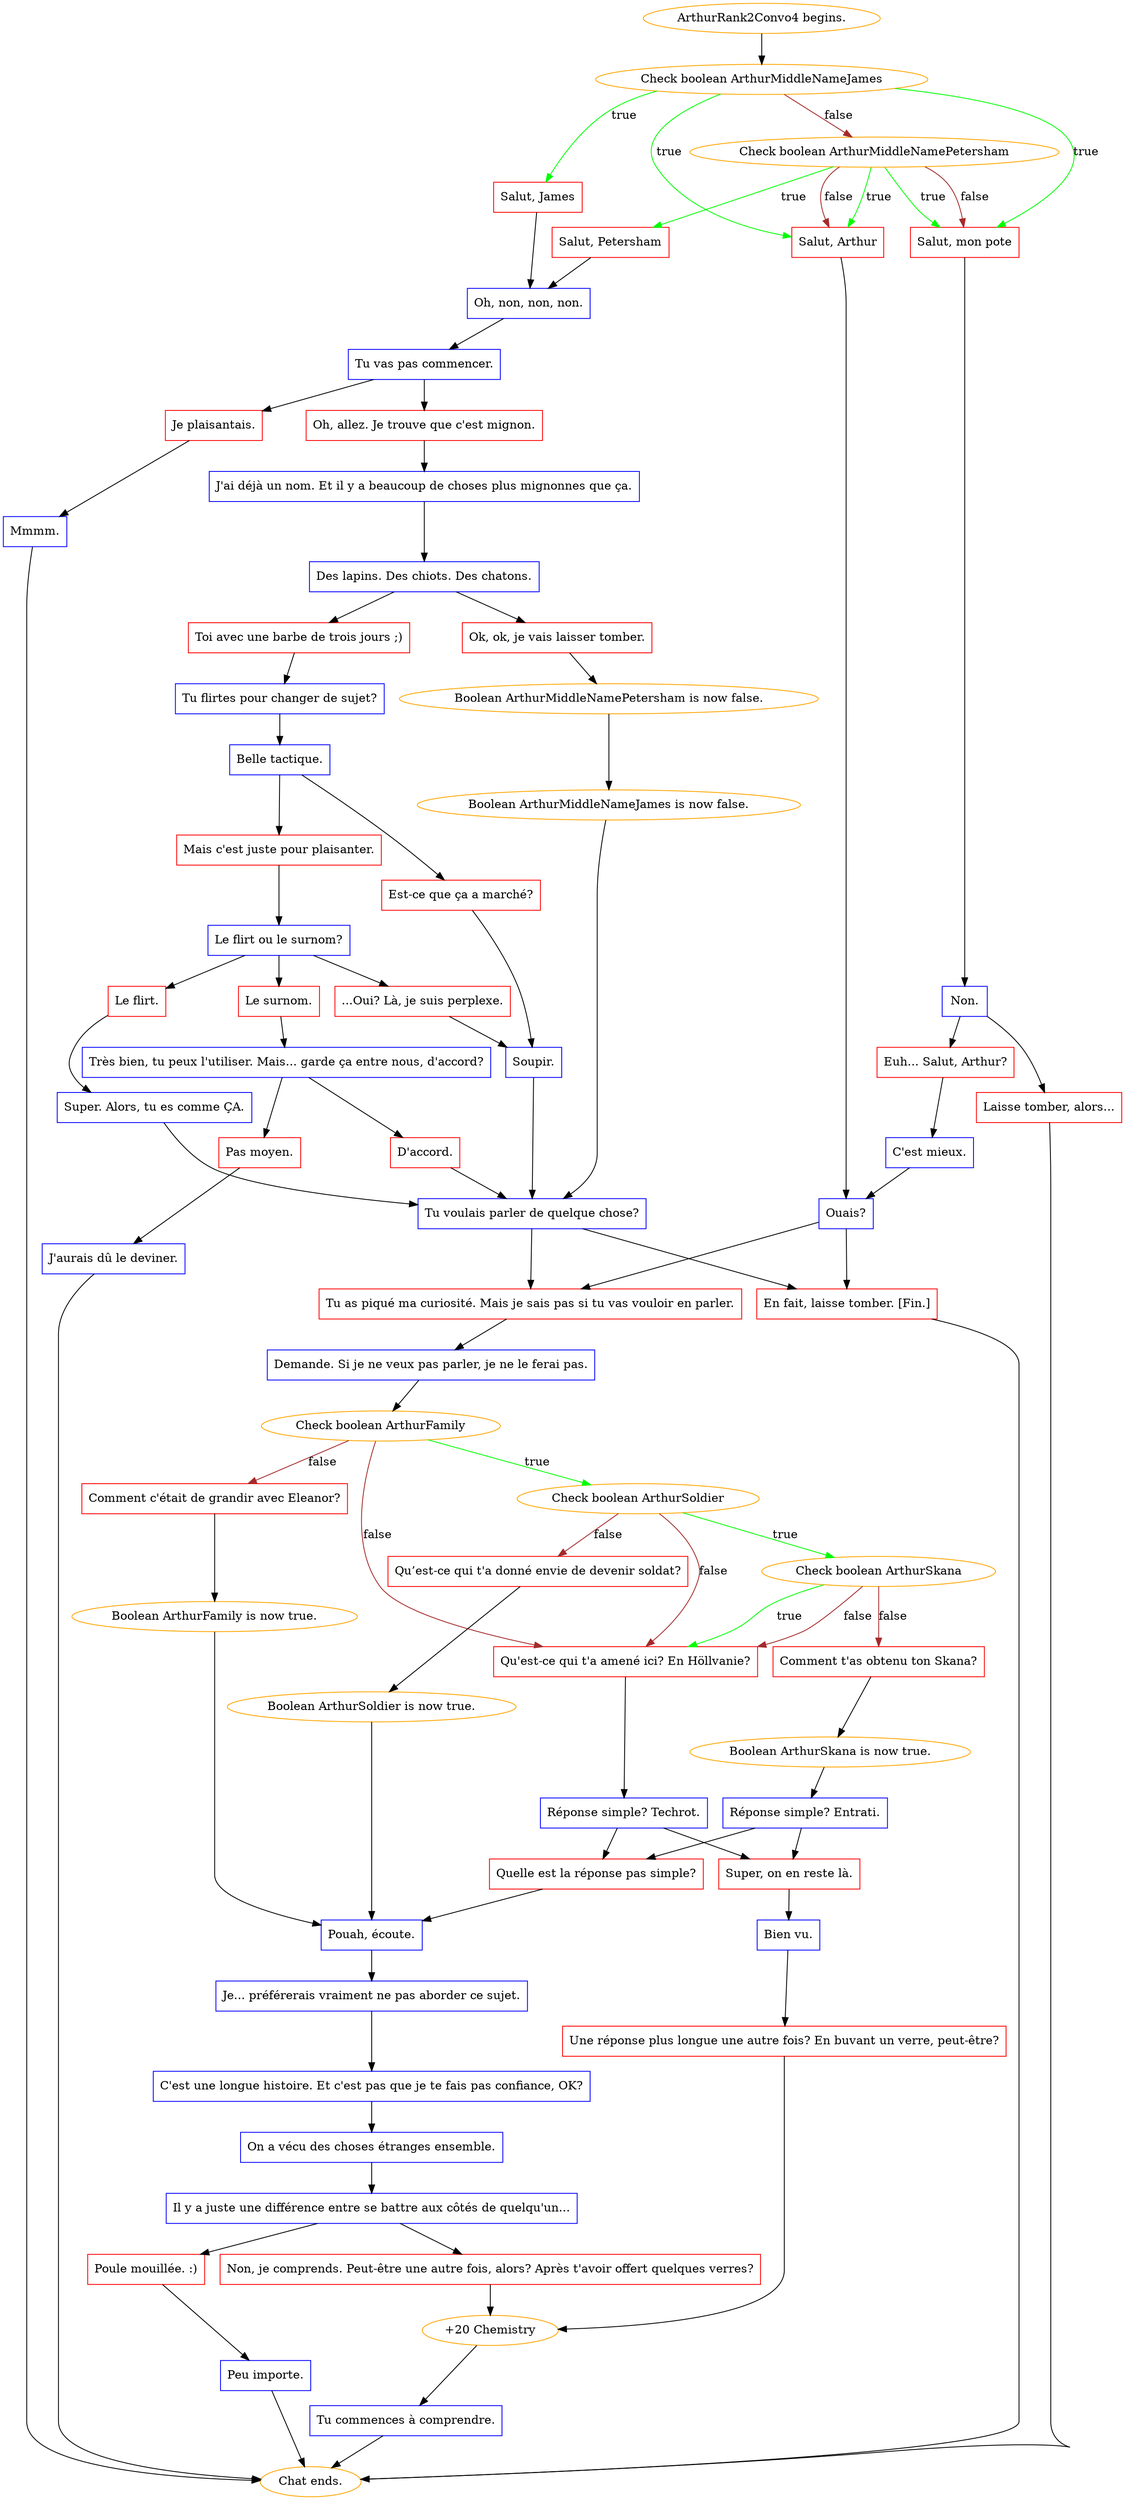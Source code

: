 digraph {
	"ArthurRank2Convo4 begins." [color=orange];
		"ArthurRank2Convo4 begins." -> j2624391343;
	j2624391343 [label="Check boolean ArthurMiddleNameJames",color=orange];
		j2624391343 -> j2583916425 [label=true,color=green];
		j2624391343 -> j3891586732 [label=true,color=green];
		j2624391343 -> j3730494219 [label=true,color=green];
		j2624391343 -> j3158952704 [label=false,color=brown];
	j2583916425 [label="Salut, James",shape=box,color=red];
		j2583916425 -> j3604411842;
	j3891586732 [label="Salut, Arthur",shape=box,color=red];
		j3891586732 -> j2003373068;
	j3730494219 [label="Salut, mon pote",shape=box,color=red];
		j3730494219 -> j4152557698;
	j3158952704 [label="Check boolean ArthurMiddleNamePetersham",color=orange];
		j3158952704 -> j2211018959 [label=true,color=green];
		j3158952704 -> j3891586732 [label=true,color=green];
		j3158952704 -> j3730494219 [label=true,color=green];
		j3158952704 -> j3891586732 [label=false,color=brown];
		j3158952704 -> j3730494219 [label=false,color=brown];
	j3604411842 [label="Oh, non, non, non.",shape=box,color=blue];
		j3604411842 -> j1075627175;
	j2003373068 [label="Ouais?",shape=box,color=blue];
		j2003373068 -> j3508640322;
		j2003373068 -> j3792763187;
	j4152557698 [label="Non.",shape=box,color=blue];
		j4152557698 -> j1962426546;
		j4152557698 -> j3616200313;
	j2211018959 [label="Salut, Petersham",shape=box,color=red];
		j2211018959 -> j3604411842;
	j1075627175 [label="Tu vas pas commencer.",shape=box,color=blue];
		j1075627175 -> j123027225;
		j1075627175 -> j1978823295;
	j3508640322 [label="Tu as piqué ma curiosité. Mais je sais pas si tu vas vouloir en parler.",shape=box,color=red];
		j3508640322 -> j3426354982;
	j3792763187 [label="En fait, laisse tomber. [Fin.]",shape=box,color=red];
		j3792763187 -> "Chat ends.";
	j1962426546 [label="Laisse tomber, alors...",shape=box,color=red];
		j1962426546 -> "Chat ends.";
	j3616200313 [label="Euh... Salut, Arthur?",shape=box,color=red];
		j3616200313 -> j1069324234;
	j123027225 [label="Oh, allez. Je trouve que c'est mignon.",shape=box,color=red];
		j123027225 -> j3835587759;
	j1978823295 [label="Je plaisantais.",shape=box,color=red];
		j1978823295 -> j2619831927;
	j3426354982 [label="Demande. Si je ne veux pas parler, je ne le ferai pas.",shape=box,color=blue];
		j3426354982 -> j4236281560;
	"Chat ends." [color=orange];
	j1069324234 [label="C'est mieux.",shape=box,color=blue];
		j1069324234 -> j2003373068;
	j3835587759 [label="J'ai déjà un nom. Et il y a beaucoup de choses plus mignonnes que ça.",shape=box,color=blue];
		j3835587759 -> j863068550;
	j2619831927 [label="Mmmm.",shape=box,color=blue];
		j2619831927 -> "Chat ends.";
	j4236281560 [label="Check boolean ArthurFamily",color=orange];
		j4236281560 -> j1869425841 [label=true,color=green];
		j4236281560 -> j1306160422 [label=false,color=brown];
		j4236281560 -> j3137666810 [label=false,color=brown];
	j863068550 [label="Des lapins. Des chiots. Des chatons.",shape=box,color=blue];
		j863068550 -> j2620468158;
		j863068550 -> j1204121914;
	j1869425841 [label="Check boolean ArthurSoldier",color=orange];
		j1869425841 -> j1478627454 [label=true,color=green];
		j1869425841 -> j2309528985 [label=false,color=brown];
		j1869425841 -> j3137666810 [label=false,color=brown];
	j1306160422 [label="Comment c'était de grandir avec Eleanor?",shape=box,color=red];
		j1306160422 -> j3791368921;
	j3137666810 [label="Qu'est-ce qui t'a amené ici? En Höllvanie?",shape=box,color=red];
		j3137666810 -> j105482849;
	j2620468158 [label="Toi avec une barbe de trois jours ;)",shape=box,color=red];
		j2620468158 -> j2597134102;
	j1204121914 [label="Ok, ok, je vais laisser tomber.",shape=box,color=red];
		j1204121914 -> j1308406048;
	j1478627454 [label="Check boolean ArthurSkana",color=orange];
		j1478627454 -> j3137666810 [label=true,color=green];
		j1478627454 -> j1603266018 [label=false,color=brown];
		j1478627454 -> j3137666810 [label=false,color=brown];
	j2309528985 [label="Qu’est-ce qui t'a donné envie de devenir soldat?",shape=box,color=red];
		j2309528985 -> j2350497934;
	j3791368921 [label="Boolean ArthurFamily is now true.",color=orange];
		j3791368921 -> j3290664022;
	j105482849 [label="Réponse simple? Techrot.",shape=box,color=blue];
		j105482849 -> j2533594289;
		j105482849 -> j1908814002;
	j2597134102 [label="Tu flirtes pour changer de sujet?",shape=box,color=blue];
		j2597134102 -> j4063595212;
	j1308406048 [label="Boolean ArthurMiddleNamePetersham is now false.",color=orange];
		j1308406048 -> j3112900804;
	j1603266018 [label="Comment t'as obtenu ton Skana?",shape=box,color=red];
		j1603266018 -> j4082567426;
	j2350497934 [label="Boolean ArthurSoldier is now true.",color=orange];
		j2350497934 -> j3290664022;
	j3290664022 [label="Pouah, écoute.",shape=box,color=blue];
		j3290664022 -> j1754019722;
	j2533594289 [label="Super, on en reste là.",shape=box,color=red];
		j2533594289 -> j2624485332;
	j1908814002 [label="Quelle est la réponse pas simple?",shape=box,color=red];
		j1908814002 -> j3290664022;
	j4063595212 [label="Belle tactique.",shape=box,color=blue];
		j4063595212 -> j2498898015;
		j4063595212 -> j2010045913;
	j3112900804 [label="Boolean ArthurMiddleNameJames is now false.",color=orange];
		j3112900804 -> j1640396870;
	j4082567426 [label="Boolean ArthurSkana is now true.",color=orange];
		j4082567426 -> j2859172217;
	j1754019722 [label="Je... préférerais vraiment ne pas aborder ce sujet.",shape=box,color=blue];
		j1754019722 -> j2122581915;
	j2624485332 [label="Bien vu.",shape=box,color=blue];
		j2624485332 -> j214310009;
	j2498898015 [label="Est-ce que ça a marché?",shape=box,color=red];
		j2498898015 -> j1896658075;
	j2010045913 [label="Mais c'est juste pour plaisanter.",shape=box,color=red];
		j2010045913 -> j1233083771;
	j1640396870 [label="Tu voulais parler de quelque chose?",shape=box,color=blue];
		j1640396870 -> j3508640322;
		j1640396870 -> j3792763187;
	j2859172217 [label="Réponse simple? Entrati.",shape=box,color=blue];
		j2859172217 -> j2533594289;
		j2859172217 -> j1908814002;
	j2122581915 [label="C'est une longue histoire. Et c'est pas que je te fais pas confiance, OK?",shape=box,color=blue];
		j2122581915 -> j2764429203;
	j214310009 [label="Une réponse plus longue une autre fois? En buvant un verre, peut-être?",shape=box,color=red];
		j214310009 -> j3528289640;
	j1896658075 [label="Soupir.",shape=box,color=blue];
		j1896658075 -> j1640396870;
	j1233083771 [label="Le flirt ou le surnom?",shape=box,color=blue];
		j1233083771 -> j2885810358;
		j1233083771 -> j3190293766;
		j1233083771 -> j13799377;
	j2764429203 [label="On a vécu des choses étranges ensemble.",shape=box,color=blue];
		j2764429203 -> j559240464;
	j3528289640 [label="+20 Chemistry",color=orange];
		j3528289640 -> j2733662081;
	j2885810358 [label="...Oui? Là, je suis perplexe.",shape=box,color=red];
		j2885810358 -> j1896658075;
	j3190293766 [label="Le flirt.",shape=box,color=red];
		j3190293766 -> j2812142408;
	j13799377 [label="Le surnom.",shape=box,color=red];
		j13799377 -> j3426523842;
	j559240464 [label="Il y a juste une différence entre se battre aux côtés de quelqu'un...",shape=box,color=blue];
		j559240464 -> j1721040004;
		j559240464 -> j1078626755;
	j2733662081 [label="Tu commences à comprendre.",shape=box,color=blue];
		j2733662081 -> "Chat ends.";
	j2812142408 [label="Super. Alors, tu es comme ÇA.",shape=box,color=blue];
		j2812142408 -> j1640396870;
	j3426523842 [label="Très bien, tu peux l'utiliser. Mais... garde ça entre nous, d'accord?",shape=box,color=blue];
		j3426523842 -> j4156650478;
		j3426523842 -> j737062568;
	j1721040004 [label="Non, je comprends. Peut-être une autre fois, alors? Après t'avoir offert quelques verres?",shape=box,color=red];
		j1721040004 -> j3528289640;
	j1078626755 [label="Poule mouillée. :)",shape=box,color=red];
		j1078626755 -> j1291578538;
	j4156650478 [label="D'accord.",shape=box,color=red];
		j4156650478 -> j1640396870;
	j737062568 [label="Pas moyen.",shape=box,color=red];
		j737062568 -> j3583507723;
	j1291578538 [label="Peu importe.",shape=box,color=blue];
		j1291578538 -> "Chat ends.";
	j3583507723 [label="J'aurais dû le deviner.",shape=box,color=blue];
		j3583507723 -> "Chat ends.";
}